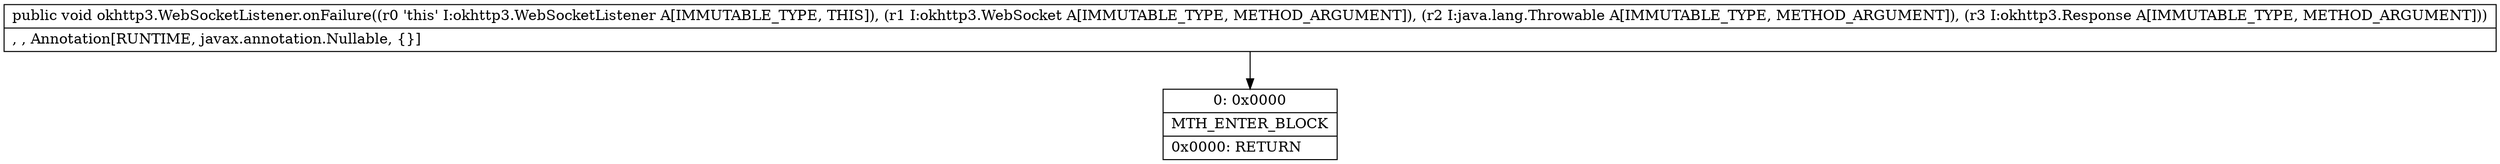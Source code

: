 digraph "CFG forokhttp3.WebSocketListener.onFailure(Lokhttp3\/WebSocket;Ljava\/lang\/Throwable;Lokhttp3\/Response;)V" {
Node_0 [shape=record,label="{0\:\ 0x0000|MTH_ENTER_BLOCK\l|0x0000: RETURN   \l}"];
MethodNode[shape=record,label="{public void okhttp3.WebSocketListener.onFailure((r0 'this' I:okhttp3.WebSocketListener A[IMMUTABLE_TYPE, THIS]), (r1 I:okhttp3.WebSocket A[IMMUTABLE_TYPE, METHOD_ARGUMENT]), (r2 I:java.lang.Throwable A[IMMUTABLE_TYPE, METHOD_ARGUMENT]), (r3 I:okhttp3.Response A[IMMUTABLE_TYPE, METHOD_ARGUMENT]))  | , , Annotation[RUNTIME, javax.annotation.Nullable, \{\}]\l}"];
MethodNode -> Node_0;
}


